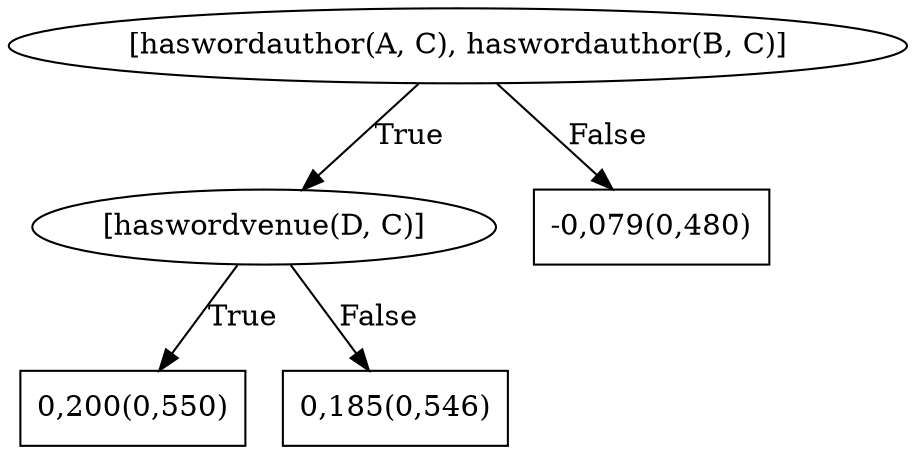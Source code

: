 digraph G{ 
1[label = "[haswordauthor(A, C), haswordauthor(B, C)]"];
1 -> 2[label="True"];
1 -> 3[label="False"];
2[label = "[haswordvenue(D, C)]"];
2 -> 4[label="True"];
2 -> 5[label="False"];
4[shape = box,label = "0,200(0,550)"];
5[shape = box,label = "0,185(0,546)"];
3[shape = box,label = "-0,079(0,480)"];
}
